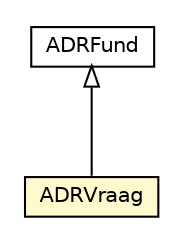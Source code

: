 #!/usr/local/bin/dot
#
# Class diagram 
# Generated by UMLGraph version R5_6-24-gf6e263 (http://www.umlgraph.org/)
#

digraph G {
	edge [fontname="Helvetica",fontsize=10,labelfontname="Helvetica",labelfontsize=10];
	node [fontname="Helvetica",fontsize=10,shape=plaintext];
	nodesep=0.25;
	ranksep=0.5;
	// nl.egem.stuf.sector.bg._0204.ADRVraag
	c31110 [label=<<table title="nl.egem.stuf.sector.bg._0204.ADRVraag" border="0" cellborder="1" cellspacing="0" cellpadding="2" port="p" bgcolor="lemonChiffon" href="./ADRVraag.html">
		<tr><td><table border="0" cellspacing="0" cellpadding="1">
<tr><td align="center" balign="center"> ADRVraag </td></tr>
		</table></td></tr>
		</table>>, URL="./ADRVraag.html", fontname="Helvetica", fontcolor="black", fontsize=10.0];
	// nl.egem.stuf.sector.bg._0204.ADRFund
	c31160 [label=<<table title="nl.egem.stuf.sector.bg._0204.ADRFund" border="0" cellborder="1" cellspacing="0" cellpadding="2" port="p" href="./ADRFund.html">
		<tr><td><table border="0" cellspacing="0" cellpadding="1">
<tr><td align="center" balign="center"> ADRFund </td></tr>
		</table></td></tr>
		</table>>, URL="./ADRFund.html", fontname="Helvetica", fontcolor="black", fontsize=10.0];
	//nl.egem.stuf.sector.bg._0204.ADRVraag extends nl.egem.stuf.sector.bg._0204.ADRFund
	c31160:p -> c31110:p [dir=back,arrowtail=empty];
}

